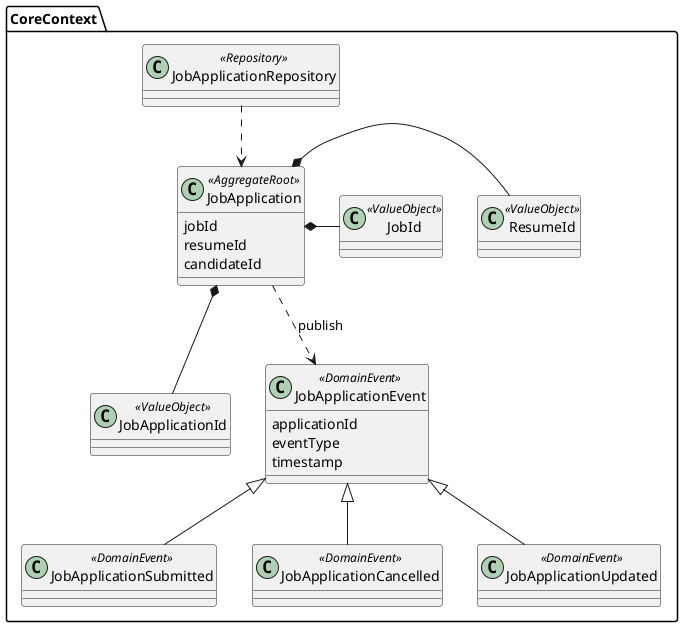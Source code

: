 @startuml

' 共通コンテキスト
namespace CoreContext {
    class ResumeId <<ValueObject>> {
    }

    class JobId <<ValueObject>> {
    }

    class JobApplicationId <<ValueObject>> {
    }

    class JobApplication <<AggregateRoot>> {
        jobId
        resumeId
        candidateId
    }

    class JobApplicationRepository <<Repository>> {
    }

    class JobApplicationEvent <<DomainEvent>> {
        applicationId
        eventType
        timestamp 
    }

    class JobApplicationSubmitted <<DomainEvent>> {
    }

    class JobApplicationCancelled <<DomainEvent>> {
    }

    class JobApplicationUpdated <<DomainEvent>> {
    }


    JobApplication *-- JobApplicationId
    JobApplication *- ResumeId
    JobApplication *- JobId
    JobApplicationRepository ..> JobApplication

    JobApplicationEvent <|-- JobApplicationSubmitted
    JobApplicationEvent <|-- JobApplicationCancelled
    JobApplicationEvent <|-- JobApplicationUpdated

    JobApplication ..> JobApplicationEvent :publish
}

@enduml